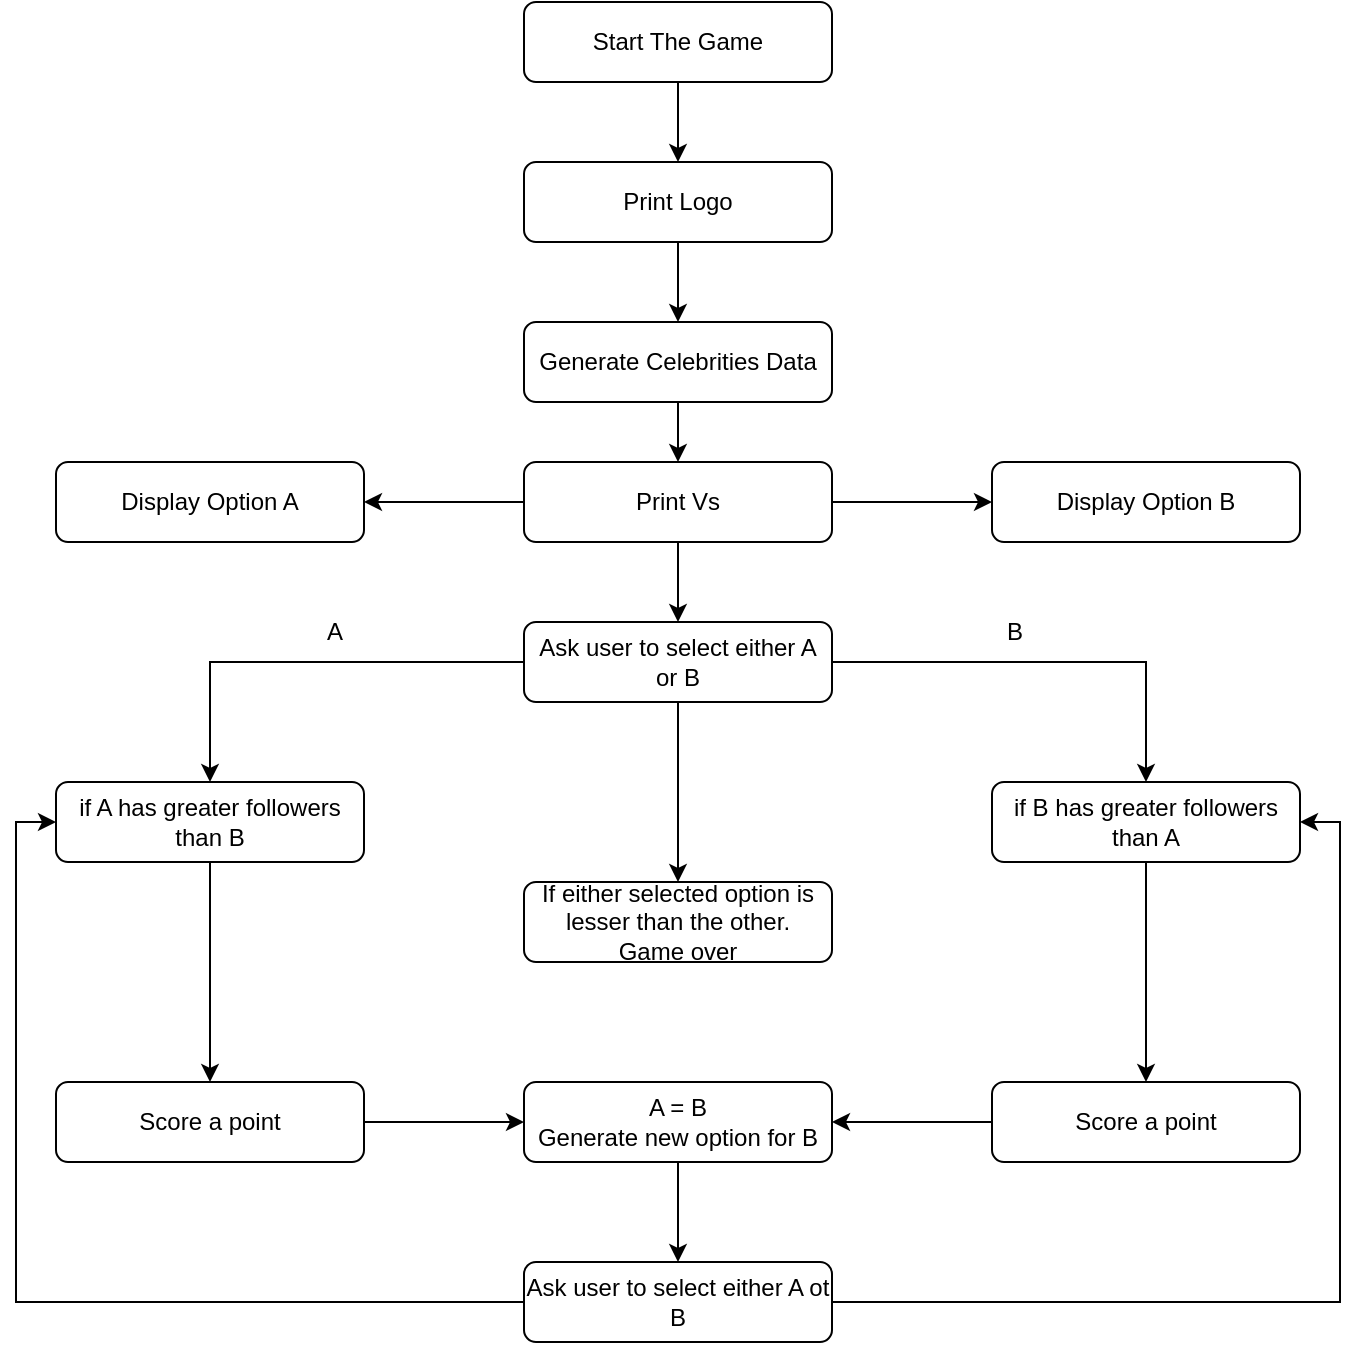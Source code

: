 <mxfile version="22.0.3" type="device">
  <diagram id="C5RBs43oDa-KdzZeNtuy" name="Page-1">
    <mxGraphModel dx="1418" dy="828" grid="1" gridSize="10" guides="1" tooltips="1" connect="1" arrows="1" fold="1" page="1" pageScale="1" pageWidth="827" pageHeight="1169" math="0" shadow="0">
      <root>
        <mxCell id="WIyWlLk6GJQsqaUBKTNV-0" />
        <mxCell id="WIyWlLk6GJQsqaUBKTNV-1" parent="WIyWlLk6GJQsqaUBKTNV-0" />
        <mxCell id="C761jQ6LU1gqeiuPV5th-2" value="" style="edgeStyle=orthogonalEdgeStyle;rounded=0;orthogonalLoop=1;jettySize=auto;html=1;" edge="1" parent="WIyWlLk6GJQsqaUBKTNV-1" source="C761jQ6LU1gqeiuPV5th-0" target="C761jQ6LU1gqeiuPV5th-1">
          <mxGeometry relative="1" as="geometry" />
        </mxCell>
        <mxCell id="C761jQ6LU1gqeiuPV5th-0" value="Start The Game" style="rounded=1;whiteSpace=wrap;html=1;" vertex="1" parent="WIyWlLk6GJQsqaUBKTNV-1">
          <mxGeometry x="320" y="20" width="154" height="40" as="geometry" />
        </mxCell>
        <mxCell id="C761jQ6LU1gqeiuPV5th-4" value="" style="edgeStyle=orthogonalEdgeStyle;rounded=0;orthogonalLoop=1;jettySize=auto;html=1;" edge="1" parent="WIyWlLk6GJQsqaUBKTNV-1" source="C761jQ6LU1gqeiuPV5th-1" target="C761jQ6LU1gqeiuPV5th-3">
          <mxGeometry relative="1" as="geometry" />
        </mxCell>
        <mxCell id="C761jQ6LU1gqeiuPV5th-1" value="Print Logo" style="rounded=1;whiteSpace=wrap;html=1;" vertex="1" parent="WIyWlLk6GJQsqaUBKTNV-1">
          <mxGeometry x="320" y="100" width="154" height="40" as="geometry" />
        </mxCell>
        <mxCell id="C761jQ6LU1gqeiuPV5th-6" value="" style="edgeStyle=orthogonalEdgeStyle;rounded=0;orthogonalLoop=1;jettySize=auto;html=1;" edge="1" parent="WIyWlLk6GJQsqaUBKTNV-1" source="C761jQ6LU1gqeiuPV5th-3" target="C761jQ6LU1gqeiuPV5th-5">
          <mxGeometry relative="1" as="geometry" />
        </mxCell>
        <mxCell id="C761jQ6LU1gqeiuPV5th-3" value="Generate Celebrities Data" style="rounded=1;whiteSpace=wrap;html=1;" vertex="1" parent="WIyWlLk6GJQsqaUBKTNV-1">
          <mxGeometry x="320" y="180" width="154" height="40" as="geometry" />
        </mxCell>
        <mxCell id="C761jQ6LU1gqeiuPV5th-8" value="" style="edgeStyle=orthogonalEdgeStyle;rounded=0;orthogonalLoop=1;jettySize=auto;html=1;" edge="1" parent="WIyWlLk6GJQsqaUBKTNV-1" source="C761jQ6LU1gqeiuPV5th-5">
          <mxGeometry relative="1" as="geometry">
            <mxPoint x="397" y="330" as="targetPoint" />
          </mxGeometry>
        </mxCell>
        <mxCell id="C761jQ6LU1gqeiuPV5th-36" value="" style="edgeStyle=orthogonalEdgeStyle;rounded=0;orthogonalLoop=1;jettySize=auto;html=1;" edge="1" parent="WIyWlLk6GJQsqaUBKTNV-1" source="C761jQ6LU1gqeiuPV5th-5" target="C761jQ6LU1gqeiuPV5th-35">
          <mxGeometry relative="1" as="geometry" />
        </mxCell>
        <mxCell id="C761jQ6LU1gqeiuPV5th-38" value="" style="edgeStyle=orthogonalEdgeStyle;rounded=0;orthogonalLoop=1;jettySize=auto;html=1;" edge="1" parent="WIyWlLk6GJQsqaUBKTNV-1" source="C761jQ6LU1gqeiuPV5th-5" target="C761jQ6LU1gqeiuPV5th-37">
          <mxGeometry relative="1" as="geometry" />
        </mxCell>
        <mxCell id="C761jQ6LU1gqeiuPV5th-5" value="Print Vs" style="rounded=1;whiteSpace=wrap;html=1;" vertex="1" parent="WIyWlLk6GJQsqaUBKTNV-1">
          <mxGeometry x="320" y="250" width="154" height="40" as="geometry" />
        </mxCell>
        <mxCell id="C761jQ6LU1gqeiuPV5th-12" value="" style="edgeStyle=orthogonalEdgeStyle;rounded=0;orthogonalLoop=1;jettySize=auto;html=1;" edge="1" parent="WIyWlLk6GJQsqaUBKTNV-1" source="C761jQ6LU1gqeiuPV5th-9" target="C761jQ6LU1gqeiuPV5th-11">
          <mxGeometry relative="1" as="geometry" />
        </mxCell>
        <mxCell id="C761jQ6LU1gqeiuPV5th-18" value="" style="edgeStyle=orthogonalEdgeStyle;rounded=0;orthogonalLoop=1;jettySize=auto;html=1;" edge="1" parent="WIyWlLk6GJQsqaUBKTNV-1" source="C761jQ6LU1gqeiuPV5th-9" target="C761jQ6LU1gqeiuPV5th-17">
          <mxGeometry relative="1" as="geometry" />
        </mxCell>
        <mxCell id="C761jQ6LU1gqeiuPV5th-30" value="" style="edgeStyle=orthogonalEdgeStyle;rounded=0;orthogonalLoop=1;jettySize=auto;html=1;" edge="1" parent="WIyWlLk6GJQsqaUBKTNV-1" source="C761jQ6LU1gqeiuPV5th-9" target="C761jQ6LU1gqeiuPV5th-29">
          <mxGeometry relative="1" as="geometry" />
        </mxCell>
        <mxCell id="C761jQ6LU1gqeiuPV5th-9" value="Ask user to select either A or B" style="rounded=1;whiteSpace=wrap;html=1;" vertex="1" parent="WIyWlLk6GJQsqaUBKTNV-1">
          <mxGeometry x="320" y="330" width="154" height="40" as="geometry" />
        </mxCell>
        <mxCell id="C761jQ6LU1gqeiuPV5th-14" value="" style="edgeStyle=orthogonalEdgeStyle;rounded=0;orthogonalLoop=1;jettySize=auto;html=1;" edge="1" parent="WIyWlLk6GJQsqaUBKTNV-1" source="C761jQ6LU1gqeiuPV5th-11" target="C761jQ6LU1gqeiuPV5th-13">
          <mxGeometry relative="1" as="geometry" />
        </mxCell>
        <mxCell id="C761jQ6LU1gqeiuPV5th-11" value="if A has greater followers than B" style="rounded=1;whiteSpace=wrap;html=1;" vertex="1" parent="WIyWlLk6GJQsqaUBKTNV-1">
          <mxGeometry x="86" y="410" width="154" height="40" as="geometry" />
        </mxCell>
        <mxCell id="C761jQ6LU1gqeiuPV5th-16" value="" style="edgeStyle=orthogonalEdgeStyle;rounded=0;orthogonalLoop=1;jettySize=auto;html=1;" edge="1" parent="WIyWlLk6GJQsqaUBKTNV-1" source="C761jQ6LU1gqeiuPV5th-13" target="C761jQ6LU1gqeiuPV5th-15">
          <mxGeometry relative="1" as="geometry" />
        </mxCell>
        <mxCell id="C761jQ6LU1gqeiuPV5th-13" value="Score a point" style="rounded=1;whiteSpace=wrap;html=1;" vertex="1" parent="WIyWlLk6GJQsqaUBKTNV-1">
          <mxGeometry x="86" y="560" width="154" height="40" as="geometry" />
        </mxCell>
        <mxCell id="C761jQ6LU1gqeiuPV5th-25" value="" style="edgeStyle=orthogonalEdgeStyle;rounded=0;orthogonalLoop=1;jettySize=auto;html=1;" edge="1" parent="WIyWlLk6GJQsqaUBKTNV-1" source="C761jQ6LU1gqeiuPV5th-15">
          <mxGeometry relative="1" as="geometry">
            <mxPoint x="397" y="650" as="targetPoint" />
          </mxGeometry>
        </mxCell>
        <mxCell id="C761jQ6LU1gqeiuPV5th-15" value="A = B&lt;br&gt;Generate new option for B" style="rounded=1;whiteSpace=wrap;html=1;" vertex="1" parent="WIyWlLk6GJQsqaUBKTNV-1">
          <mxGeometry x="320" y="560" width="154" height="40" as="geometry" />
        </mxCell>
        <mxCell id="C761jQ6LU1gqeiuPV5th-20" value="" style="edgeStyle=orthogonalEdgeStyle;rounded=0;orthogonalLoop=1;jettySize=auto;html=1;" edge="1" parent="WIyWlLk6GJQsqaUBKTNV-1" source="C761jQ6LU1gqeiuPV5th-17" target="C761jQ6LU1gqeiuPV5th-19">
          <mxGeometry relative="1" as="geometry" />
        </mxCell>
        <mxCell id="C761jQ6LU1gqeiuPV5th-17" value="if B has greater followers than A" style="rounded=1;whiteSpace=wrap;html=1;" vertex="1" parent="WIyWlLk6GJQsqaUBKTNV-1">
          <mxGeometry x="554" y="410" width="154" height="40" as="geometry" />
        </mxCell>
        <mxCell id="C761jQ6LU1gqeiuPV5th-21" value="" style="edgeStyle=orthogonalEdgeStyle;rounded=0;orthogonalLoop=1;jettySize=auto;html=1;" edge="1" parent="WIyWlLk6GJQsqaUBKTNV-1" source="C761jQ6LU1gqeiuPV5th-19" target="C761jQ6LU1gqeiuPV5th-15">
          <mxGeometry relative="1" as="geometry" />
        </mxCell>
        <mxCell id="C761jQ6LU1gqeiuPV5th-19" value="Score a point" style="rounded=1;whiteSpace=wrap;html=1;" vertex="1" parent="WIyWlLk6GJQsqaUBKTNV-1">
          <mxGeometry x="554" y="560" width="154" height="40" as="geometry" />
        </mxCell>
        <mxCell id="C761jQ6LU1gqeiuPV5th-22" value="A" style="text;html=1;align=center;verticalAlign=middle;resizable=0;points=[];autosize=1;strokeColor=none;fillColor=none;" vertex="1" parent="WIyWlLk6GJQsqaUBKTNV-1">
          <mxGeometry x="210" y="320" width="30" height="30" as="geometry" />
        </mxCell>
        <mxCell id="C761jQ6LU1gqeiuPV5th-23" value="B&lt;br&gt;" style="text;html=1;align=center;verticalAlign=middle;resizable=0;points=[];autosize=1;strokeColor=none;fillColor=none;" vertex="1" parent="WIyWlLk6GJQsqaUBKTNV-1">
          <mxGeometry x="550" y="320" width="30" height="30" as="geometry" />
        </mxCell>
        <mxCell id="C761jQ6LU1gqeiuPV5th-32" value="" style="edgeStyle=orthogonalEdgeStyle;rounded=0;orthogonalLoop=1;jettySize=auto;html=1;entryX=0;entryY=0.5;entryDx=0;entryDy=0;" edge="1" parent="WIyWlLk6GJQsqaUBKTNV-1" source="C761jQ6LU1gqeiuPV5th-26" target="C761jQ6LU1gqeiuPV5th-11">
          <mxGeometry relative="1" as="geometry">
            <mxPoint x="240" y="670" as="targetPoint" />
          </mxGeometry>
        </mxCell>
        <mxCell id="C761jQ6LU1gqeiuPV5th-34" value="" style="edgeStyle=orthogonalEdgeStyle;rounded=0;orthogonalLoop=1;jettySize=auto;html=1;entryX=1;entryY=0.5;entryDx=0;entryDy=0;" edge="1" parent="WIyWlLk6GJQsqaUBKTNV-1" source="C761jQ6LU1gqeiuPV5th-26" target="C761jQ6LU1gqeiuPV5th-17">
          <mxGeometry relative="1" as="geometry">
            <mxPoint x="554" y="670" as="targetPoint" />
          </mxGeometry>
        </mxCell>
        <mxCell id="C761jQ6LU1gqeiuPV5th-26" value="Ask user to select either A ot B" style="rounded=1;whiteSpace=wrap;html=1;" vertex="1" parent="WIyWlLk6GJQsqaUBKTNV-1">
          <mxGeometry x="320" y="650" width="154" height="40" as="geometry" />
        </mxCell>
        <mxCell id="C761jQ6LU1gqeiuPV5th-29" value="If either selected option is lesser than the other. &lt;br&gt;Game over" style="rounded=1;whiteSpace=wrap;html=1;" vertex="1" parent="WIyWlLk6GJQsqaUBKTNV-1">
          <mxGeometry x="320" y="460" width="154" height="40" as="geometry" />
        </mxCell>
        <mxCell id="C761jQ6LU1gqeiuPV5th-35" value="Display Option B" style="rounded=1;whiteSpace=wrap;html=1;" vertex="1" parent="WIyWlLk6GJQsqaUBKTNV-1">
          <mxGeometry x="554" y="250" width="154" height="40" as="geometry" />
        </mxCell>
        <mxCell id="C761jQ6LU1gqeiuPV5th-37" value="Display Option A" style="rounded=1;whiteSpace=wrap;html=1;" vertex="1" parent="WIyWlLk6GJQsqaUBKTNV-1">
          <mxGeometry x="86" y="250" width="154" height="40" as="geometry" />
        </mxCell>
      </root>
    </mxGraphModel>
  </diagram>
</mxfile>
